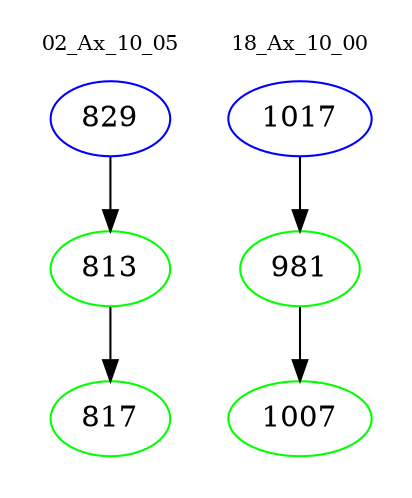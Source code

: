 digraph{
subgraph cluster_0 {
color = white
label = "02_Ax_10_05";
fontsize=10;
T0_829 [label="829", color="blue"]
T0_829 -> T0_813 [color="black"]
T0_813 [label="813", color="green"]
T0_813 -> T0_817 [color="black"]
T0_817 [label="817", color="green"]
}
subgraph cluster_1 {
color = white
label = "18_Ax_10_00";
fontsize=10;
T1_1017 [label="1017", color="blue"]
T1_1017 -> T1_981 [color="black"]
T1_981 [label="981", color="green"]
T1_981 -> T1_1007 [color="black"]
T1_1007 [label="1007", color="green"]
}
}

